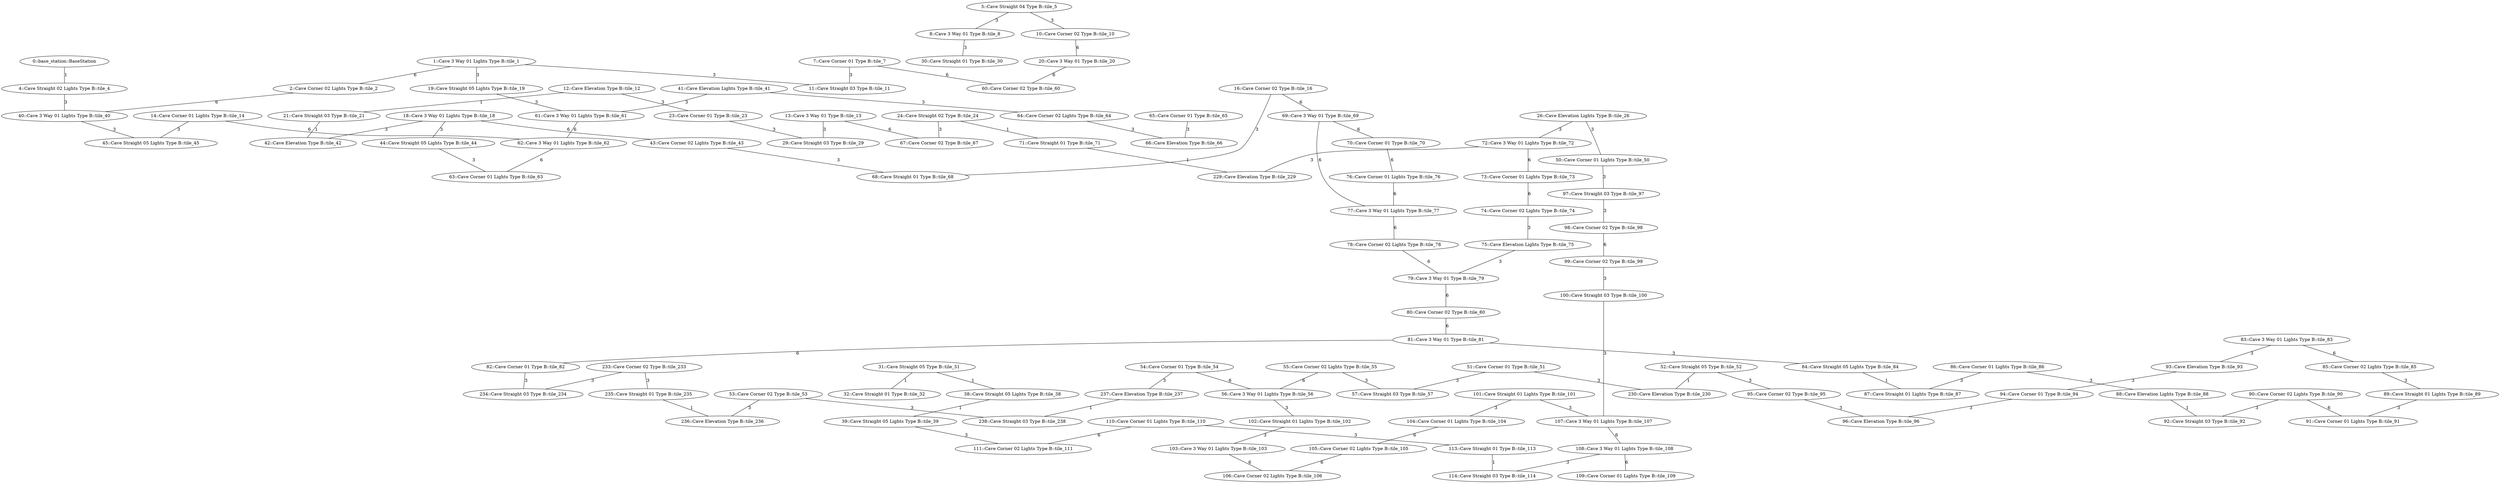 /* Visibility graph generated by dot_generator */

graph {
  /* ==== Vertices ==== */

  /* Base station / Staging area */
  0   [label="0::base_station::BaseStation"];

  1   [label="1::Cave 3 Way 01 Lights Type B::tile_1"];
  2   [label="2::Cave Corner 02 Lights Type B::tile_2"];
  4   [label="4::Cave Straight 02 Lights Type B::tile_4"];
  5   [label="5::Cave Straight 04 Type B::tile_5"];
  7   [label="7::Cave Corner 01 Type B::tile_7"];
  8   [label="8::Cave 3 Way 01 Type B::tile_8"];
  10  [label="10::Cave Corner 02 Type B::tile_10"];
  11  [label="11::Cave Straight 03 Type B::tile_11"];
  12  [label="12::Cave Elevation Type B::tile_12"];
  13  [label="13::Cave 3 Way 01 Type B::tile_13"];
  14  [label="14::Cave Corner 01 Lights Type B::tile_14"];
  16  [label="16::Cave Corner 02 Type B::tile_16"];
  18  [label="18::Cave 3 Way 01 Lights Type B::tile_18"];
  19  [label="19::Cave Straight 05 Lights Type B::tile_19"];
  20  [label="20::Cave 3 Way 01 Type B::tile_20"];
  21  [label="21::Cave Straight 03 Type B::tile_21"];
  23  [label="23::Cave Corner 01 Type B::tile_23"];
  24  [label="24::Cave Straight 02 Type B::tile_24"];
  26  [label="26::Cave Elevation Lights Type B::tile_26"];
  29  [label="29::Cave Straight 03 Type B::tile_29"];
  30  [label="30::Cave Straight 01 Type B::tile_30"];
  31  [label="31::Cave Straight 05 Type B::tile_31"];
  32  [label="32::Cave Straight 01 Type B::tile_32"];
  38  [label="38::Cave Straight 05 Lights Type B::tile_38"];
  39  [label="39::Cave Straight 05 Lights Type B::tile_39"];
  40  [label="40::Cave 3 Way 01 Lights Type B::tile_40"];
  41  [label="41::Cave Elevation Lights Type B::tile_41"];
  42  [label="42::Cave Elevation Type B::tile_42"];
  43  [label="43::Cave Corner 02 Lights Type B::tile_43"];
  44  [label="44::Cave Straight 05 Lights Type B::tile_44"];
  45  [label="45::Cave Straight 05 Lights Type B::tile_45"];
  50  [label="50::Cave Corner 01 Lights Type B::tile_50"];
  51  [label="51::Cave Corner 01 Type B::tile_51"];
  52  [label="52::Cave Straight 05 Type B::tile_52"];
  53  [label="53::Cave Corner 02 Type B::tile_53"];
  54  [label="54::Cave Corner 01 Type B::tile_54"];
  55  [label="55::Cave Corner 02 Lights Type B::tile_55"];
  56  [label="56::Cave 3 Way 01 Lights Type B::tile_56"];
  57  [label="57::Cave Straight 03 Type B::tile_57"];
  60  [label="60::Cave Corner 02 Type B::tile_60"];
  61  [label="61::Cave 3 Way 01 Lights Type B::tile_61"];
  62  [label="62::Cave 3 Way 01 Lights Type B::tile_62"];
  63  [label="63::Cave Corner 01 Lights Type B::tile_63"];
  64  [label="64::Cave Corner 02 Lights Type B::tile_64"];
  65  [label="65::Cave Corner 01 Type B::tile_65"];
  66  [label="66::Cave Elevation Type B::tile_66"];
  67  [label="67::Cave Corner 02 Type B::tile_67"];
  68  [label="68::Cave Straight 01 Type B::tile_68"];
  69  [label="69::Cave 3 Way 01 Type B::tile_69"];
  70  [label="70::Cave Corner 01 Type B::tile_70"];
  71  [label="71::Cave Straight 01 Type B::tile_71"];
  72  [label="72::Cave 3 Way 01 Lights Type B::tile_72"];
  73  [label="73::Cave Corner 01 Lights Type B::tile_73"];
  74  [label="74::Cave Corner 02 Lights Type B::tile_74"];
  75  [label="75::Cave Elevation Lights Type B::tile_75"];
  76  [label="76::Cave Corner 01 Lights Type B::tile_76"];
  77  [label="77::Cave 3 Way 01 Lights Type B::tile_77"];
  78  [label="78::Cave Corner 02 Lights Type B::tile_78"];
  79  [label="79::Cave 3 Way 01 Type B::tile_79"];
  80  [label="80::Cave Corner 02 Type B::tile_80"];
  81  [label="81::Cave 3 Way 01 Type B::tile_81"];
  82  [label="82::Cave Corner 01 Type B::tile_82"];
  83  [label="83::Cave 3 Way 01 Lights Type B::tile_83"];
  84  [label="84::Cave Straight 05 Lights Type B::tile_84"];
  85  [label="85::Cave Corner 02 Lights Type B::tile_85"];
  86  [label="86::Cave Corner 01 Lights Type B::tile_86"];
  87  [label="87::Cave Straight 01 Lights Type B::tile_87"];
  88  [label="88::Cave Elevation Lights Type B::tile_88"];
  89  [label="89::Cave Straight 01 Lights Type B::tile_89"];
  90  [label="90::Cave Corner 02 Lights Type B::tile_90"];
  91  [label="91::Cave Corner 01 Lights Type B::tile_91"];
  92  [label="92::Cave Straight 03 Type B::tile_92"];
  93  [label="93::Cave Elevation Type B::tile_93"];
  94  [label="94::Cave Corner 01 Type B::tile_94"];
  95  [label="95::Cave Corner 02 Type B::tile_95"];
  96  [label="96::Cave Elevation Type B::tile_96"];
  97  [label="97::Cave Straight 03 Type B::tile_97"];
  98  [label="98::Cave Corner 02 Type B::tile_98"];
  99  [label="99::Cave Corner 02 Type B::tile_99"];
  100  [label="100::Cave Straight 03 Type B::tile_100"];
  101  [label="101::Cave Straight 01 Lights Type B::tile_101"];
  102  [label="102::Cave Straight 01 Lights Type B::tile_102"];
  103  [label="103::Cave 3 Way 01 Lights Type B::tile_103"];
  104  [label="104::Cave Corner 01 Lights Type B::tile_104"];
  105  [label="105::Cave Corner 02 Lights Type B::tile_105"];
  106  [label="106::Cave Corner 02 Lights Type B::tile_106"];
  107  [label="107::Cave 3 Way 01 Lights Type B::tile_107"];
  108  [label="108::Cave 3 Way 01 Lights Type B::tile_108"];
  109  [label="109::Cave Corner 01 Lights Type B::tile_109"];
  110  [label="110::Cave Corner 01 Lights Type B::tile_110"];
  111  [label="111::Cave Corner 02 Lights Type B::tile_111"];
  113  [label="113::Cave Straight 01 Type B::tile_113"];
  114  [label="114::Cave Straight 03 Type B::tile_114"];
  229  [label="229::Cave Elevation Type B::tile_229"];
  230  [label="230::Cave Elevation Type B::tile_230"];
  233  [label="233::Cave Corner 02 Type B::tile_233"];
  234  [label="234::Cave Straight 03 Type B::tile_234"];
  235  [label="235::Cave Straight 01 Type B::tile_235"];
  236  [label="236::Cave Elevation Type B::tile_236"];
  237  [label="237::Cave Elevation Type B::tile_237"];
  238  [label="238::Cave Straight 03 Type B::tile_238"];

  /* ==== Edges ==== */

  /* Base station */
  0  -- 4   [label=1];
  1  -- 2   [label=6];
  1  -- 11  [label=3];
  1  -- 19  [label=3];
  2  -- 40  [label=6];
  4  -- 40  [label=3];
  5  -- 8   [label=3];
  5  -- 10  [label=3];
  7  -- 11  [label=3];
  7  -- 60  [label=6];
  8  -- 30  [label=3];
  10 -- 20  [label=6];
  12 -- 21  [label=1];
  12 -- 23  [label=3];
  13 -- 29  [label=3];
  13 -- 67  [label=6];
  14 -- 45  [label=3];
  14 -- 62  [label=6];
  16 -- 68  [label=3];
  16 -- 69  [label=6];
  18 -- 42  [label=3];
  18 -- 43  [label=6];
  18 -- 44  [label=3];
  19 -- 61  [label=3];
  20 -- 60  [label=6];
  21 -- 42  [label=1];
  23 -- 29  [label=3];
  24 -- 67  [label=3];
  24 -- 71  [label=1];
  26 -- 50  [label=3];
  26 -- 72  [label=3];
  31 -- 32  [label=1];
  31 -- 38  [label=1];
  38 -- 39  [label=1];
  39 -- 111  [label=3];
  40 -- 45  [label=3];
  41 -- 61  [label=3];
  41 -- 64  [label=3];
  43 -- 68  [label=3];
  44 -- 63  [label=3];
  50 -- 97  [label=3];
  51 -- 57  [label=3];
  51 -- 230  [label=3];
  52 -- 95  [label=3];
  52 -- 230  [label=1];
  53 -- 236  [label=3];
  53 -- 238  [label=3];
  54 -- 56  [label=6];
  54 -- 237  [label=3];
  55 -- 56  [label=6];
  55 -- 57  [label=3];
  56 -- 102  [label=3];
  61 -- 62  [label=6];
  62 -- 63  [label=6];
  64 -- 66  [label=3];
  65 -- 66  [label=3];
  69 -- 70  [label=6];
  69 -- 77  [label=6];
  70 -- 76  [label=6];
  71 -- 229  [label=1];
  72 -- 73  [label=6];
  72 -- 229  [label=3];
  73 -- 74  [label=6];
  74 -- 75  [label=3];
  75 -- 79  [label=3];
  76 -- 77  [label=6];
  77 -- 78  [label=6];
  78 -- 79  [label=6];
  79 -- 80  [label=6];
  80 -- 81  [label=6];
  81 -- 82  [label=6];
  81 -- 84  [label=3];
  82 -- 234  [label=3];
  83 -- 85  [label=6];
  83 -- 93  [label=3];
  84 -- 87  [label=1];
  85 -- 89  [label=3];
  86 -- 87  [label=3];
  86 -- 88  [label=3];
  88 -- 92  [label=1];
  89 -- 91  [label=3];
  90 -- 91  [label=6];
  90 -- 92  [label=3];
  93 -- 94  [label=3];
  94 -- 96  [label=3];
  95 -- 96  [label=3];
  97 -- 98  [label=3];
  98 -- 99  [label=6];
  99 -- 100  [label=3];
  100 -- 107  [label=3];
  101 -- 104  [label=3];
  101 -- 107  [label=3];
  102 -- 103  [label=3];
  103 -- 106  [label=6];
  104 -- 105  [label=6];
  105 -- 106  [label=6];
  107 -- 108  [label=6];
  108 -- 109  [label=6];
  108 -- 114  [label=3];
  110 -- 111  [label=6];
  110 -- 113  [label=3];
  113 -- 114  [label=1];
  233 -- 234  [label=3];
  233 -- 235  [label=3];
  235 -- 236  [label=1];
  237 -- 238  [label=1];
}
